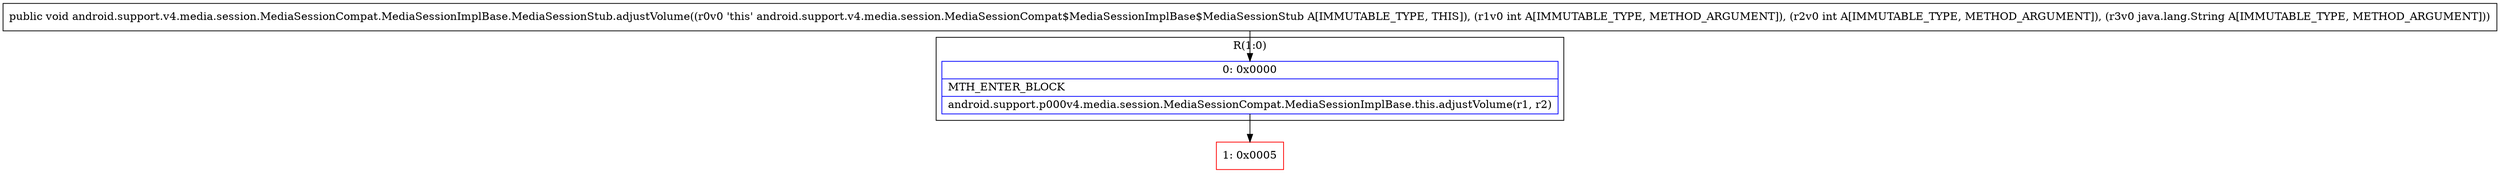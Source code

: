 digraph "CFG forandroid.support.v4.media.session.MediaSessionCompat.MediaSessionImplBase.MediaSessionStub.adjustVolume(IILjava\/lang\/String;)V" {
subgraph cluster_Region_527484234 {
label = "R(1:0)";
node [shape=record,color=blue];
Node_0 [shape=record,label="{0\:\ 0x0000|MTH_ENTER_BLOCK\l|android.support.p000v4.media.session.MediaSessionCompat.MediaSessionImplBase.this.adjustVolume(r1, r2)\l}"];
}
Node_1 [shape=record,color=red,label="{1\:\ 0x0005}"];
MethodNode[shape=record,label="{public void android.support.v4.media.session.MediaSessionCompat.MediaSessionImplBase.MediaSessionStub.adjustVolume((r0v0 'this' android.support.v4.media.session.MediaSessionCompat$MediaSessionImplBase$MediaSessionStub A[IMMUTABLE_TYPE, THIS]), (r1v0 int A[IMMUTABLE_TYPE, METHOD_ARGUMENT]), (r2v0 int A[IMMUTABLE_TYPE, METHOD_ARGUMENT]), (r3v0 java.lang.String A[IMMUTABLE_TYPE, METHOD_ARGUMENT])) }"];
MethodNode -> Node_0;
Node_0 -> Node_1;
}

